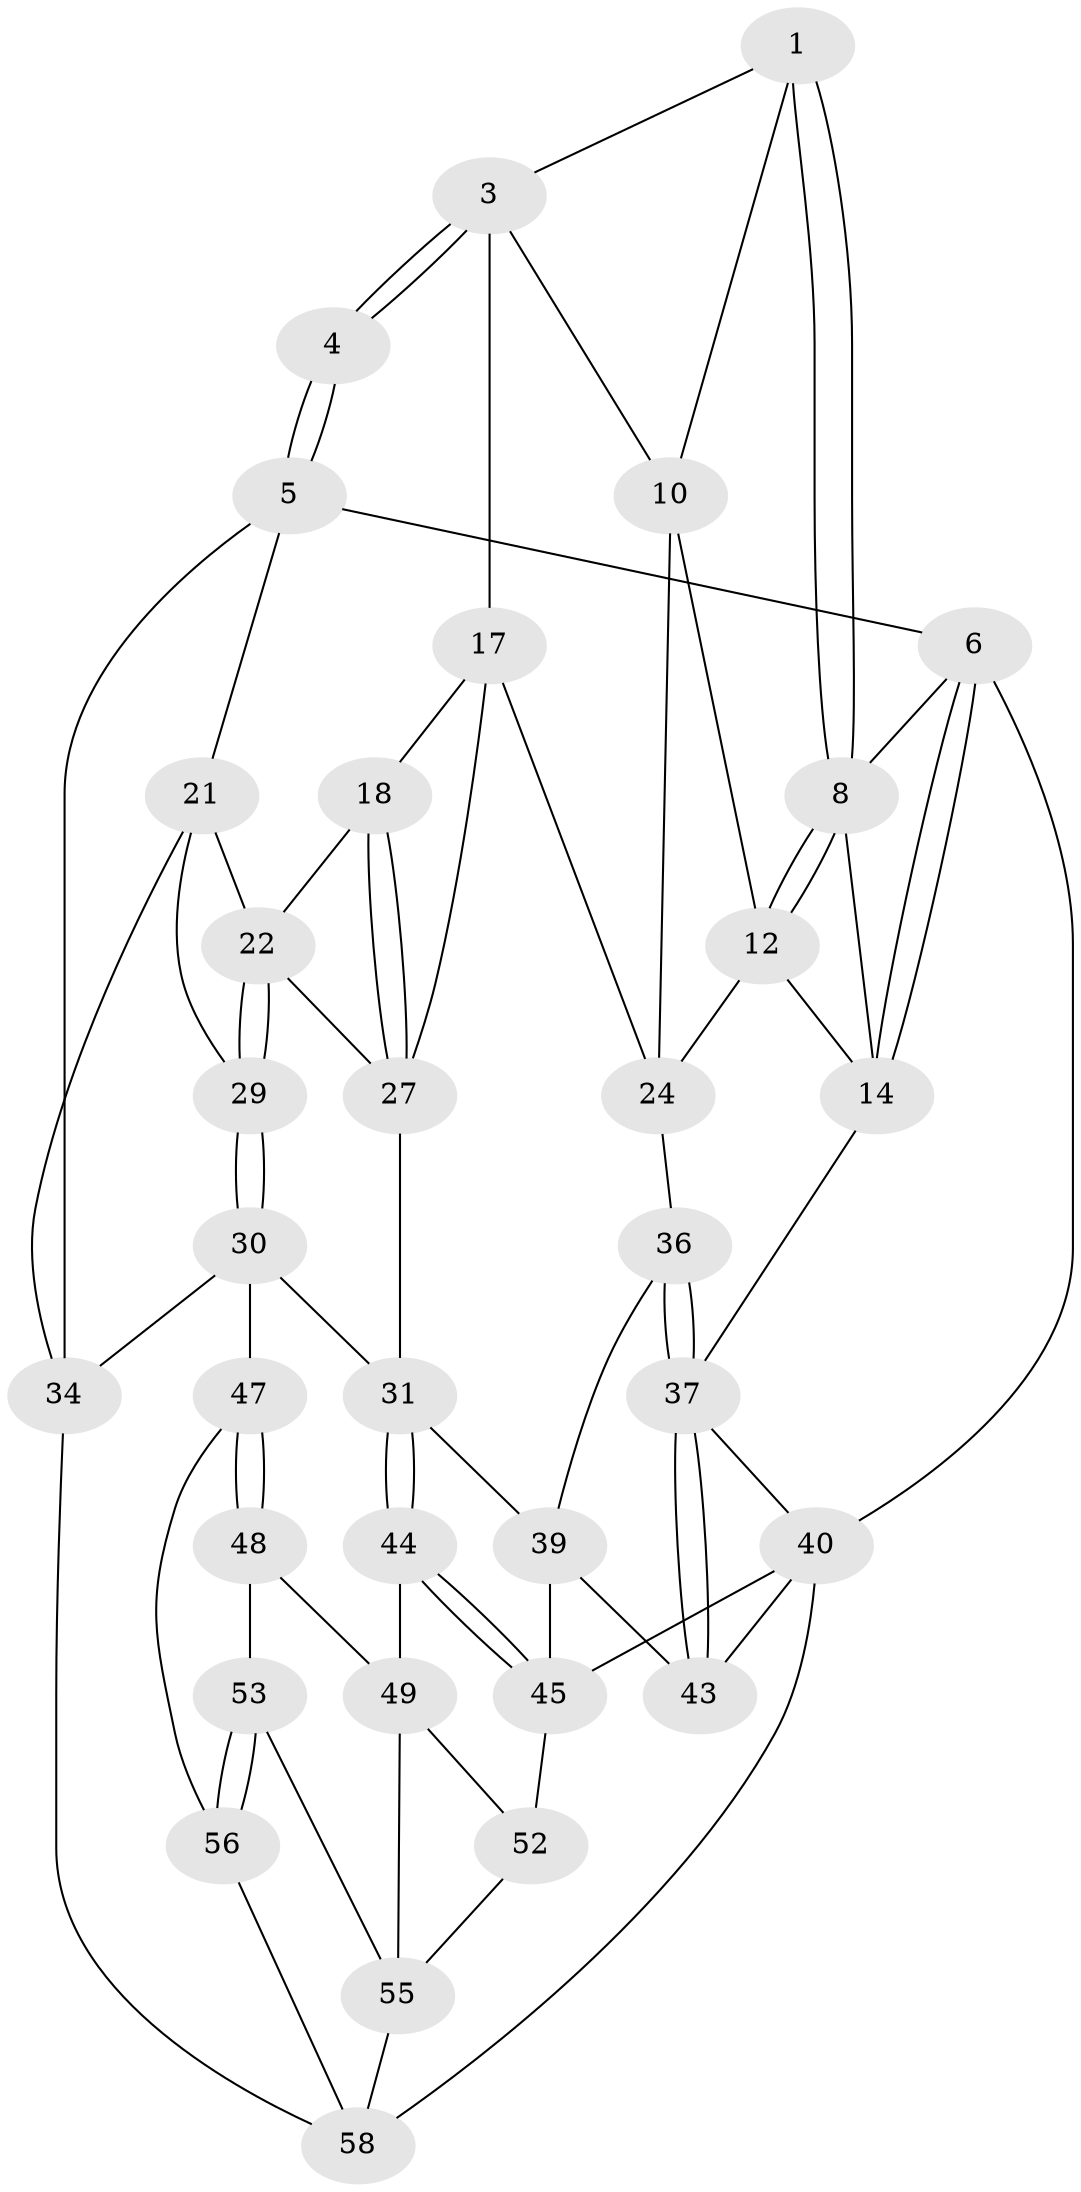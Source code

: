 // original degree distribution, {3: 0.05084745762711865, 4: 0.23728813559322035, 5: 0.4915254237288136, 6: 0.22033898305084745}
// Generated by graph-tools (version 1.1) at 2025/12/02/27/25 16:12:00]
// undirected, 34 vertices, 76 edges
graph export_dot {
graph [start="1"]
  node [color=gray90,style=filled];
  1 [pos="+0.17665171335727747+0",super="+2"];
  3 [pos="+0.5867590625873301+0",super="+13"];
  4 [pos="+0.8808207184851866+0"];
  5 [pos="+1+0",super="+20"];
  6 [pos="+0+0",super="+7"];
  8 [pos="+0.18539286690058931+0",super="+9"];
  10 [pos="+0.39137829226848625+0.16344494100145174",super="+11"];
  12 [pos="+0.20224890658156128+0.12496372871835797",super="+15"];
  14 [pos="+0+0.32576793927188175",super="+16"];
  17 [pos="+0.45470556706717236+0.19307020305649422",super="+25"];
  18 [pos="+0.4895121757160898+0.19909548874365102",super="+19"];
  21 [pos="+0.8913244160359969+0.23505777809382303",super="+33"];
  22 [pos="+0.7119207795523662+0.2792431216955722",super="+23"];
  24 [pos="+0.28013618293659703+0.3985507886611283",super="+26"];
  27 [pos="+0.6035359774735092+0.3171192358125915",super="+28"];
  29 [pos="+0.7491676502085204+0.5433038144167983"];
  30 [pos="+0.6746424620880146+0.6024325904867215",super="+41"];
  31 [pos="+0.6658472928151877+0.6065148095588353",super="+32"];
  34 [pos="+1+0.553944512731717",super="+35"];
  36 [pos="+0.2653136626289525+0.5344444198189237"];
  37 [pos="+0+0.5196266869389432",super="+38"];
  39 [pos="+0.3024441627657029+0.6354263201576488",super="+42"];
  40 [pos="+0+1",super="+46"];
  43 [pos="+0.11587593781179528+0.7049349752454606"];
  44 [pos="+0.6620161264450135+0.6431542691984085"];
  45 [pos="+0.32458556827228285+0.8245298308712468",super="+50"];
  47 [pos="+0.981610460982115+0.8417052155802994"];
  48 [pos="+0.7095480400720227+0.7528363970511412"];
  49 [pos="+0.6760015716147669+0.7192093487544481",super="+51"];
  52 [pos="+0.39378253615914005+1"];
  53 [pos="+0.7538805753851672+0.8647955152140256",super="+54"];
  55 [pos="+0.6987183278314597+0.944008027368273",super="+59"];
  56 [pos="+0.858158145025971+0.964038329873017",super="+57"];
  58 [pos="+0.8054142960533397+1"];
  1 -- 8;
  1 -- 8;
  1 -- 10;
  1 -- 3;
  3 -- 4;
  3 -- 4;
  3 -- 17;
  3 -- 10;
  4 -- 5;
  4 -- 5;
  5 -- 6;
  5 -- 34 [weight=2];
  5 -- 21;
  6 -- 14;
  6 -- 14;
  6 -- 40;
  6 -- 8;
  8 -- 12;
  8 -- 12;
  8 -- 14;
  10 -- 24;
  10 -- 12;
  12 -- 24;
  12 -- 14;
  14 -- 37;
  17 -- 18;
  17 -- 24;
  17 -- 27;
  18 -- 27;
  18 -- 27;
  18 -- 22;
  21 -- 22;
  21 -- 29;
  21 -- 34;
  22 -- 29;
  22 -- 29;
  22 -- 27;
  24 -- 36;
  27 -- 31;
  29 -- 30;
  29 -- 30;
  30 -- 31;
  30 -- 34;
  30 -- 47;
  31 -- 44;
  31 -- 44;
  31 -- 39;
  34 -- 58;
  36 -- 37;
  36 -- 37;
  36 -- 39;
  37 -- 43;
  37 -- 43;
  37 -- 40;
  39 -- 43;
  39 -- 45;
  40 -- 58;
  40 -- 43;
  40 -- 45;
  44 -- 45;
  44 -- 45;
  44 -- 49;
  45 -- 52;
  47 -- 48;
  47 -- 48;
  47 -- 56;
  48 -- 49;
  48 -- 53;
  49 -- 52;
  49 -- 55;
  52 -- 55;
  53 -- 56 [weight=2];
  53 -- 56;
  53 -- 55;
  55 -- 58;
  56 -- 58;
}
